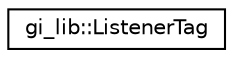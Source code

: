 digraph "Graphical Class Hierarchy"
{
  edge [fontname="Helvetica",fontsize="10",labelfontname="Helvetica",labelfontsize="10"];
  node [fontname="Helvetica",fontsize="10",shape=record];
  rankdir="LR";
  Node1 [label="gi_lib::ListenerTag",height=0.2,width=0.4,color="black", fillcolor="white", style="filled",URL="$structgi__lib_1_1_listener_tag.html",tooltip="Tag associated to listener&#39;s identifiers. "];
}
